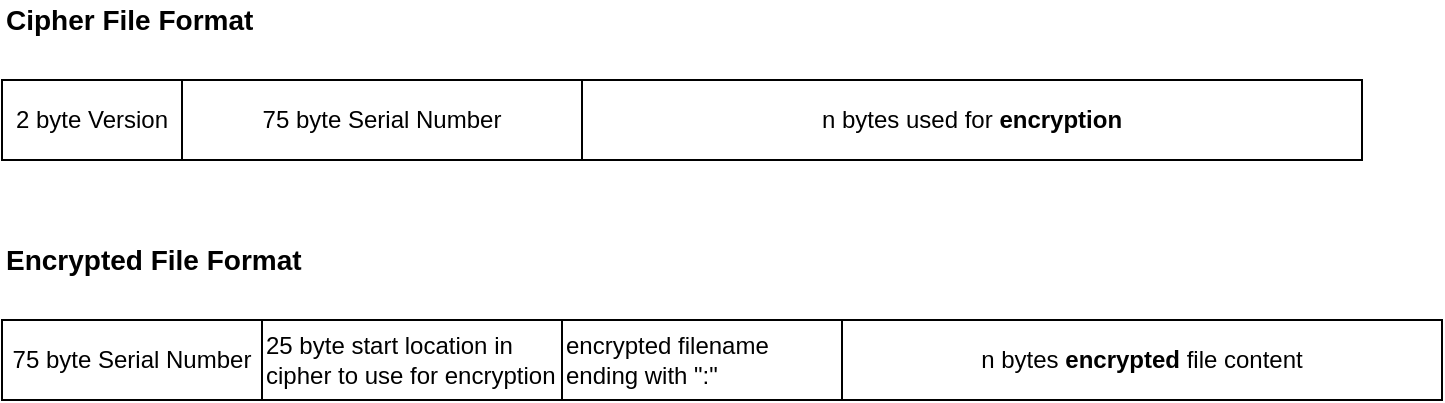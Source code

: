 <mxfile version="14.5.1" type="device" pages="4"><diagram id="2DZbRWboWBDO5eSG2Icp" name="File Formats"><mxGraphModel dx="1086" dy="806" grid="1" gridSize="10" guides="1" tooltips="1" connect="1" arrows="1" fold="1" page="1" pageScale="1" pageWidth="850" pageHeight="1100" math="0" shadow="0"><root><mxCell id="0"/><mxCell id="1" parent="0"/><mxCell id="Fi3KRjxijoQXGv4g5cyP-1" value="2 byte Version" style="rounded=0;whiteSpace=wrap;html=1;" parent="1" vertex="1"><mxGeometry x="80" y="200" width="90" height="40" as="geometry"/></mxCell><mxCell id="Fi3KRjxijoQXGv4g5cyP-2" value="Cipher File Format" style="text;html=1;strokeColor=none;fillColor=none;align=left;verticalAlign=middle;whiteSpace=wrap;rounded=0;fontSize=14;fontStyle=1" parent="1" vertex="1"><mxGeometry x="80" y="160" width="150" height="20" as="geometry"/></mxCell><mxCell id="Fi3KRjxijoQXGv4g5cyP-3" value="75 byte Serial Number" style="rounded=0;whiteSpace=wrap;html=1;" parent="1" vertex="1"><mxGeometry x="170" y="200" width="200" height="40" as="geometry"/></mxCell><mxCell id="Fi3KRjxijoQXGv4g5cyP-4" value="n bytes used for &lt;b&gt;encryption&lt;/b&gt;" style="rounded=0;whiteSpace=wrap;html=1;" parent="1" vertex="1"><mxGeometry x="370" y="200" width="390" height="40" as="geometry"/></mxCell><mxCell id="Fi3KRjxijoQXGv4g5cyP-5" value="Encrypted File Format" style="text;html=1;strokeColor=none;fillColor=none;align=left;verticalAlign=middle;whiteSpace=wrap;rounded=0;fontSize=14;fontStyle=1" parent="1" vertex="1"><mxGeometry x="80" y="280" width="230" height="20" as="geometry"/></mxCell><mxCell id="Fi3KRjxijoQXGv4g5cyP-6" value="25 byte start location in cipher to use for encryption" style="rounded=0;whiteSpace=wrap;html=1;align=left;" parent="1" vertex="1"><mxGeometry x="210" y="320" width="150" height="40" as="geometry"/></mxCell><mxCell id="Fi3KRjxijoQXGv4g5cyP-7" value="75 byte Serial Number" style="rounded=0;whiteSpace=wrap;html=1;" parent="1" vertex="1"><mxGeometry x="80" y="320" width="130" height="40" as="geometry"/></mxCell><mxCell id="Fi3KRjxijoQXGv4g5cyP-8" value="encrypted filename ending with &quot;:&quot;" style="rounded=0;whiteSpace=wrap;html=1;align=left;" parent="1" vertex="1"><mxGeometry x="360" y="320" width="140" height="40" as="geometry"/></mxCell><mxCell id="Fi3KRjxijoQXGv4g5cyP-9" value="n bytes &lt;b&gt;encrypted &lt;/b&gt;file content" style="rounded=0;whiteSpace=wrap;html=1;align=center;" parent="1" vertex="1"><mxGeometry x="500" y="320" width="300" height="40" as="geometry"/></mxCell></root></mxGraphModel></diagram><diagram id="R-HjyO-diuLdx9sOW543" name="Workflows"><mxGraphModel dx="1086" dy="806" grid="1" gridSize="10" guides="1" tooltips="1" connect="1" arrows="1" fold="1" page="1" pageScale="1" pageWidth="850" pageHeight="1100" math="0" shadow="0"><root><mxCell id="Gy7ptJ0BnjjfrX0F_j3G-0"/><mxCell id="Gy7ptJ0BnjjfrX0F_j3G-1" parent="Gy7ptJ0BnjjfrX0F_j3G-0"/><mxCell id="Gy7ptJ0BnjjfrX0F_j3G-3" value="Start" style="strokeWidth=2;html=1;shape=mxgraph.flowchart.start_1;whiteSpace=wrap;" parent="Gy7ptJ0BnjjfrX0F_j3G-1" vertex="1"><mxGeometry x="40" y="40" width="100" height="60" as="geometry"/></mxCell><mxCell id="Gy7ptJ0BnjjfrX0F_j3G-4" value="Radio Button Selection" style="rounded=1;whiteSpace=wrap;html=1;absoluteArcSize=1;arcSize=14;strokeWidth=2;" parent="Gy7ptJ0BnjjfrX0F_j3G-1" vertex="1"><mxGeometry x="410" y="20" width="100" height="100" as="geometry"/></mxCell><mxCell id="Gy7ptJ0BnjjfrX0F_j3G-6" value="" style="endArrow=classic;html=1;exitX=0.5;exitY=1;exitDx=0;exitDy=0;" parent="Gy7ptJ0BnjjfrX0F_j3G-1" source="Gy7ptJ0BnjjfrX0F_j3G-4" edge="1"><mxGeometry width="50" height="50" relative="1" as="geometry"><mxPoint x="470" y="210" as="sourcePoint"/><mxPoint x="160" y="180" as="targetPoint"/><Array as="points"><mxPoint x="460" y="140"/><mxPoint x="160" y="140"/></Array></mxGeometry></mxCell><mxCell id="Gy7ptJ0BnjjfrX0F_j3G-8" value="" style="endArrow=classic;html=1;exitX=0.5;exitY=1;exitDx=0;exitDy=0;" parent="Gy7ptJ0BnjjfrX0F_j3G-1" source="Gy7ptJ0BnjjfrX0F_j3G-4" edge="1"><mxGeometry width="50" height="50" relative="1" as="geometry"><mxPoint x="470" y="250" as="sourcePoint"/><mxPoint x="740" y="180" as="targetPoint"/><Array as="points"><mxPoint x="460" y="140"/><mxPoint x="740" y="140"/></Array></mxGeometry></mxCell><mxCell id="Gy7ptJ0BnjjfrX0F_j3G-9" value="" style="endArrow=classic;html=1;" parent="Gy7ptJ0BnjjfrX0F_j3G-1" edge="1"><mxGeometry width="50" height="50" relative="1" as="geometry"><mxPoint x="460" y="120" as="sourcePoint"/><mxPoint x="460" y="180" as="targetPoint"/></mxGeometry></mxCell><mxCell id="-InQTzKKQfJBZE5_yOIS-1" value="Auto Generate Cipher" style="text;html=1;strokeColor=none;fillColor=none;align=center;verticalAlign=middle;whiteSpace=wrap;rounded=0;" parent="Gy7ptJ0BnjjfrX0F_j3G-1" vertex="1"><mxGeometry x="110" y="180" width="120" height="20" as="geometry"/></mxCell><mxCell id="-InQTzKKQfJBZE5_yOIS-2" value="Use Existing Cipher" style="text;html=1;strokeColor=none;fillColor=none;align=center;verticalAlign=middle;whiteSpace=wrap;rounded=0;" parent="Gy7ptJ0BnjjfrX0F_j3G-1" vertex="1"><mxGeometry x="400" y="180" width="120" height="20" as="geometry"/></mxCell><mxCell id="-InQTzKKQfJBZE5_yOIS-3" value="Create New Cipher" style="text;html=1;strokeColor=none;fillColor=none;align=center;verticalAlign=middle;whiteSpace=wrap;rounded=0;" parent="Gy7ptJ0BnjjfrX0F_j3G-1" vertex="1"><mxGeometry x="680" y="180" width="120" height="20" as="geometry"/></mxCell><mxCell id="-InQTzKKQfJBZE5_yOIS-4" value="" style="endArrow=classic;html=1;entryX=0;entryY=0.5;entryDx=0;entryDy=0;exitX=1;exitY=0.5;exitDx=0;exitDy=0;exitPerimeter=0;" parent="Gy7ptJ0BnjjfrX0F_j3G-1" source="Gy7ptJ0BnjjfrX0F_j3G-3" target="Gy7ptJ0BnjjfrX0F_j3G-4" edge="1"><mxGeometry width="50" height="50" relative="1" as="geometry"><mxPoint x="160" y="90" as="sourcePoint"/><mxPoint x="210" y="40" as="targetPoint"/></mxGeometry></mxCell><mxCell id="-InQTzKKQfJBZE5_yOIS-5" value="Input:" style="text;html=1;strokeColor=none;fillColor=none;align=center;verticalAlign=middle;whiteSpace=wrap;rounded=0;" parent="Gy7ptJ0BnjjfrX0F_j3G-1" vertex="1"><mxGeometry x="90" y="200" width="40" height="20" as="geometry"/></mxCell><mxCell id="-InQTzKKQfJBZE5_yOIS-6" value="Select File to encrypt" style="text;html=1;strokeColor=none;fillColor=none;align=center;verticalAlign=middle;whiteSpace=wrap;rounded=0;" parent="Gy7ptJ0BnjjfrX0F_j3G-1" vertex="1"><mxGeometry x="100" y="220" width="160" height="20" as="geometry"/></mxCell><mxCell id="-InQTzKKQfJBZE5_yOIS-7" value="Allow Cipher Serial Number input" style="text;html=1;strokeColor=none;fillColor=none;align=center;verticalAlign=middle;whiteSpace=wrap;rounded=0;" parent="Gy7ptJ0BnjjfrX0F_j3G-1" vertex="1"><mxGeometry x="115" y="260" width="195" height="20" as="geometry"/></mxCell><mxCell id="-InQTzKKQfJBZE5_yOIS-8" value="Process:" style="text;html=1;strokeColor=none;fillColor=none;align=center;verticalAlign=middle;whiteSpace=wrap;rounded=0;" parent="Gy7ptJ0BnjjfrX0F_j3G-1" vertex="1"><mxGeometry x="90" y="340" width="50" height="20" as="geometry"/></mxCell><mxCell id="-InQTzKKQfJBZE5_yOIS-9" value="Click Encrypt" style="text;html=1;strokeColor=none;fillColor=none;align=center;verticalAlign=middle;whiteSpace=wrap;rounded=0;" parent="Gy7ptJ0BnjjfrX0F_j3G-1" vertex="1"><mxGeometry x="120" y="370" width="100" height="20" as="geometry"/></mxCell><mxCell id="-InQTzKKQfJBZE5_yOIS-10" value="Load default cipher serial number" style="text;html=1;strokeColor=none;fillColor=none;align=center;verticalAlign=middle;whiteSpace=wrap;rounded=0;" parent="Gy7ptJ0BnjjfrX0F_j3G-1" vertex="1"><mxGeometry x="107.5" y="240" width="210" height="20" as="geometry"/></mxCell><mxCell id="-InQTzKKQfJBZE5_yOIS-12" value="Generate Cipher using input serial number" style="text;html=1;strokeColor=none;fillColor=none;align=center;verticalAlign=middle;whiteSpace=wrap;rounded=0;" parent="Gy7ptJ0BnjjfrX0F_j3G-1" vertex="1"><mxGeometry x="130" y="400" width="240" height="20" as="geometry"/></mxCell><mxCell id="-InQTzKKQfJBZE5_yOIS-13" value="Encrypt loaded file and loadeed cipher" style="text;html=1;strokeColor=none;fillColor=none;align=center;verticalAlign=middle;whiteSpace=wrap;rounded=0;" parent="Gy7ptJ0BnjjfrX0F_j3G-1" vertex="1"><mxGeometry x="380" y="380" width="210" height="20" as="geometry"/></mxCell><mxCell id="-InQTzKKQfJBZE5_yOIS-14" value="Load user selected file to encrypt" style="text;html=1;strokeColor=none;fillColor=none;align=center;verticalAlign=middle;whiteSpace=wrap;rounded=0;" parent="Gy7ptJ0BnjjfrX0F_j3G-1" vertex="1"><mxGeometry x="110" y="280" width="210" height="20" as="geometry"/></mxCell><mxCell id="-InQTzKKQfJBZE5_yOIS-16" value="Input:" style="text;html=1;strokeColor=none;fillColor=none;align=center;verticalAlign=middle;whiteSpace=wrap;rounded=0;" parent="Gy7ptJ0BnjjfrX0F_j3G-1" vertex="1"><mxGeometry x="360" y="200" width="40" height="20" as="geometry"/></mxCell><mxCell id="-InQTzKKQfJBZE5_yOIS-17" value="Select File to encrypt" style="text;html=1;strokeColor=none;fillColor=none;align=center;verticalAlign=middle;whiteSpace=wrap;rounded=0;" parent="Gy7ptJ0BnjjfrX0F_j3G-1" vertex="1"><mxGeometry x="360" y="220" width="160" height="20" as="geometry"/></mxCell><mxCell id="-InQTzKKQfJBZE5_yOIS-18" value="Select Cipher File" style="text;html=1;strokeColor=none;fillColor=none;align=center;verticalAlign=middle;whiteSpace=wrap;rounded=0;" parent="Gy7ptJ0BnjjfrX0F_j3G-1" vertex="1"><mxGeometry x="350" y="240" width="160" height="20" as="geometry"/></mxCell><mxCell id="-InQTzKKQfJBZE5_yOIS-19" value="Disable Cipher Serial Number input" style="text;html=1;strokeColor=none;fillColor=none;align=center;verticalAlign=middle;whiteSpace=wrap;rounded=0;" parent="Gy7ptJ0BnjjfrX0F_j3G-1" vertex="1"><mxGeometry x="380" y="260" width="195" height="20" as="geometry"/></mxCell><mxCell id="-InQTzKKQfJBZE5_yOIS-20" value="Disable cipher file input" style="text;html=1;strokeColor=none;fillColor=none;align=center;verticalAlign=middle;whiteSpace=wrap;rounded=0;" parent="Gy7ptJ0BnjjfrX0F_j3G-1" vertex="1"><mxGeometry x="110" y="300" width="160" height="20" as="geometry"/></mxCell><mxCell id="-InQTzKKQfJBZE5_yOIS-21" style="edgeStyle=orthogonalEdgeStyle;rounded=0;orthogonalLoop=1;jettySize=auto;html=1;exitX=0.5;exitY=1;exitDx=0;exitDy=0;" parent="Gy7ptJ0BnjjfrX0F_j3G-1" source="-InQTzKKQfJBZE5_yOIS-19" target="-InQTzKKQfJBZE5_yOIS-19" edge="1"><mxGeometry relative="1" as="geometry"/></mxCell><mxCell id="-InQTzKKQfJBZE5_yOIS-22" value="Process:" style="text;html=1;strokeColor=none;fillColor=none;align=center;verticalAlign=middle;whiteSpace=wrap;rounded=0;" parent="Gy7ptJ0BnjjfrX0F_j3G-1" vertex="1"><mxGeometry x="360" y="340" width="50" height="20" as="geometry"/></mxCell><mxCell id="-InQTzKKQfJBZE5_yOIS-23" value="Click Encrypt" style="text;html=1;strokeColor=none;fillColor=none;align=center;verticalAlign=middle;whiteSpace=wrap;rounded=0;" parent="Gy7ptJ0BnjjfrX0F_j3G-1" vertex="1"><mxGeometry x="370" y="360" width="100" height="20" as="geometry"/></mxCell></root></mxGraphModel></diagram><diagram id="o7DHede-1EwsQdL_hoSG" name="Hub"><mxGraphModel dx="1086" dy="806" grid="1" gridSize="10" guides="1" tooltips="1" connect="1" arrows="1" fold="1" page="1" pageScale="1" pageWidth="850" pageHeight="1100" math="0" shadow="0"><root><mxCell id="KrXtpeVbnLyauEv4YHDr-0"/><mxCell id="KrXtpeVbnLyauEv4YHDr-1" parent="KrXtpeVbnLyauEv4YHDr-0"/><mxCell id="KrXtpeVbnLyauEv4YHDr-6" value="AWS Cloud" style="points=[[0,0],[0.25,0],[0.5,0],[0.75,0],[1,0],[1,0.25],[1,0.5],[1,0.75],[1,1],[0.75,1],[0.5,1],[0.25,1],[0,1],[0,0.75],[0,0.5],[0,0.25]];outlineConnect=0;gradientColor=none;html=1;whiteSpace=wrap;fontSize=12;fontStyle=0;shape=mxgraph.aws4.group;grIcon=mxgraph.aws4.group_aws_cloud_alt;strokeColor=#232F3E;fillColor=none;verticalAlign=top;align=left;spacingLeft=30;fontColor=#232F3E;dashed=0;" parent="KrXtpeVbnLyauEv4YHDr-1" vertex="1"><mxGeometry x="220" y="90" width="500" height="280" as="geometry"/></mxCell><mxCell id="KrXtpeVbnLyauEv4YHDr-2" value="Cipher Hub" style="rounded=1;whiteSpace=wrap;html=1;" parent="KrXtpeVbnLyauEv4YHDr-1" vertex="1"><mxGeometry x="335" y="130" width="110" height="80" as="geometry"/></mxCell><mxCell id="KrXtpeVbnLyauEv4YHDr-7" value="User Console" style="rounded=1;whiteSpace=wrap;html=1;" parent="KrXtpeVbnLyauEv4YHDr-1" vertex="1"><mxGeometry x="340" y="450" width="110" height="60" as="geometry"/></mxCell><mxCell id="KrXtpeVbnLyauEv4YHDr-8" value="Move Cipher Gen Feature to the Hub" style="text;html=1;strokeColor=none;fillColor=none;align=center;verticalAlign=middle;whiteSpace=wrap;rounded=0;" parent="KrXtpeVbnLyauEv4YHDr-1" vertex="1"><mxGeometry x="210" y="520" width="210" height="20" as="geometry"/></mxCell><mxCell id="KrXtpeVbnLyauEv4YHDr-9" value="Cipher DB" style="shape=cylinder3;whiteSpace=wrap;html=1;boundedLbl=1;backgroundOutline=1;size=15;" parent="KrXtpeVbnLyauEv4YHDr-1" vertex="1"><mxGeometry x="580" y="130" width="60" height="80" as="geometry"/></mxCell><mxCell id="KrXtpeVbnLyauEv4YHDr-10" value="" style="endArrow=classic;startArrow=classic;html=1;entryX=0;entryY=0.5;entryDx=0;entryDy=0;entryPerimeter=0;" parent="KrXtpeVbnLyauEv4YHDr-1" source="KrXtpeVbnLyauEv4YHDr-2" target="KrXtpeVbnLyauEv4YHDr-9" edge="1"><mxGeometry width="50" height="50" relative="1" as="geometry"><mxPoint x="510" y="230" as="sourcePoint"/><mxPoint x="560" y="180" as="targetPoint"/></mxGeometry></mxCell><mxCell id="KrXtpeVbnLyauEv4YHDr-11" value="Contains Ciphers or path to file" style="text;html=1;strokeColor=none;fillColor=none;align=center;verticalAlign=middle;whiteSpace=wrap;rounded=0;" parent="KrXtpeVbnLyauEv4YHDr-1" vertex="1"><mxGeometry x="530" y="230" width="170" height="20" as="geometry"/></mxCell><mxCell id="SblYp57VlMkHw1SG3vmH-0" value="" style="endArrow=classic;html=1;entryX=0.75;entryY=1;entryDx=0;entryDy=0;" parent="KrXtpeVbnLyauEv4YHDr-1" target="KrXtpeVbnLyauEv4YHDr-2" edge="1"><mxGeometry width="50" height="50" relative="1" as="geometry"><mxPoint x="420" y="446" as="sourcePoint"/><mxPoint x="380" y="210" as="targetPoint"/></mxGeometry></mxCell><mxCell id="SblYp57VlMkHw1SG3vmH-3" value="POST cipher&lt;br&gt;POST Cipher Notification Update&lt;br&gt;" style="edgeLabel;html=1;align=center;verticalAlign=middle;resizable=0;points=[];" parent="SblYp57VlMkHw1SG3vmH-0" vertex="1" connectable="0"><mxGeometry x="-0.178" y="1" relative="1" as="geometry"><mxPoint x="42.03" y="50.98" as="offset"/></mxGeometry></mxCell><mxCell id="SblYp57VlMkHw1SG3vmH-1" value="" style="endArrow=classic;html=1;exitX=0.25;exitY=1;exitDx=0;exitDy=0;entryX=0.25;entryY=0;entryDx=0;entryDy=0;" parent="KrXtpeVbnLyauEv4YHDr-1" source="KrXtpeVbnLyauEv4YHDr-2" target="KrXtpeVbnLyauEv4YHDr-7" edge="1"><mxGeometry width="50" height="50" relative="1" as="geometry"><mxPoint x="400" y="440" as="sourcePoint"/><mxPoint x="450" y="390" as="targetPoint"/></mxGeometry></mxCell><mxCell id="SblYp57VlMkHw1SG3vmH-2" value="GET Cipher&lt;br&gt;GET Cipher List&lt;br&gt;GET Notifications" style="edgeLabel;html=1;align=center;verticalAlign=middle;resizable=0;points=[];" parent="SblYp57VlMkHw1SG3vmH-1" vertex="1" connectable="0"><mxGeometry x="0.158" y="-1" relative="1" as="geometry"><mxPoint y="61" as="offset"/></mxGeometry></mxCell></root></mxGraphModel></diagram><diagram id="QWNtK9JhQM8AzktTb61D" name="SendCipher"><mxGraphModel dx="1086" dy="806" grid="1" gridSize="10" guides="1" tooltips="1" connect="1" arrows="1" fold="1" page="1" pageScale="1" pageWidth="850" pageHeight="1100" math="0" shadow="0"><root><mxCell id="lQG2P3DyqdnRvv9siwkj-0"/><mxCell id="lQG2P3DyqdnRvv9siwkj-1" parent="lQG2P3DyqdnRvv9siwkj-0"/><mxCell id="lQG2P3DyqdnRvv9siwkj-3" value="Quantum Console Receiver" style="shape=umlLifeline;perimeter=lifelinePerimeter;whiteSpace=wrap;html=1;container=1;collapsible=0;recursiveResize=0;outlineConnect=0;rounded=1;shadow=0;comic=0;labelBackgroundColor=none;strokeWidth=1;fontFamily=Verdana;fontSize=12;align=center;" vertex="1" parent="lQG2P3DyqdnRvv9siwkj-1"><mxGeometry x="220" y="150" width="100" height="580" as="geometry"/></mxCell><mxCell id="lQG2P3DyqdnRvv9siwkj-4" value="" style="html=1;points=[];perimeter=orthogonalPerimeter;rounded=0;shadow=0;comic=0;labelBackgroundColor=none;strokeWidth=1;fontFamily=Verdana;fontSize=12;align=center;" vertex="1" parent="lQG2P3DyqdnRvv9siwkj-3"><mxGeometry x="45" y="80" width="10" height="340" as="geometry"/></mxCell><mxCell id="lQG2P3DyqdnRvv9siwkj-42" value="&lt;font style=&quot;font-size: 12px&quot;&gt;POST GetNotifications&lt;/font&gt;" style="html=1;verticalAlign=bottom;endArrow=block;" edge="1" parent="lQG2P3DyqdnRvv9siwkj-3" target="lQG2P3DyqdnRvv9siwkj-5"><mxGeometry width="80" relative="1" as="geometry"><mxPoint x="60" y="170" as="sourcePoint"/><mxPoint x="140" y="170" as="targetPoint"/></mxGeometry></mxCell><mxCell id="lQG2P3DyqdnRvv9siwkj-47" value="&lt;font style=&quot;font-size: 12px&quot;&gt;Return Cipher&lt;/font&gt;" style="html=1;verticalAlign=bottom;endArrow=open;dashed=1;endSize=8;" edge="1" parent="lQG2P3DyqdnRvv9siwkj-3" source="lQG2P3DyqdnRvv9siwkj-5"><mxGeometry relative="1" as="geometry"><mxPoint x="140" y="290" as="sourcePoint"/><mxPoint x="60" y="290" as="targetPoint"/></mxGeometry></mxCell><mxCell id="lQG2P3DyqdnRvv9siwkj-5" value="Quantum Hub" style="shape=umlLifeline;perimeter=lifelinePerimeter;whiteSpace=wrap;html=1;container=1;collapsible=0;recursiveResize=0;outlineConnect=0;rounded=1;shadow=0;comic=0;labelBackgroundColor=none;strokeWidth=1;fontFamily=Verdana;fontSize=12;align=center;" vertex="1" parent="lQG2P3DyqdnRvv9siwkj-1"><mxGeometry x="380" y="150" width="100" height="580" as="geometry"/></mxCell><mxCell id="lQG2P3DyqdnRvv9siwkj-6" value="" style="html=1;points=[];perimeter=orthogonalPerimeter;rounded=0;shadow=0;comic=0;labelBackgroundColor=none;strokeWidth=1;fontFamily=Verdana;fontSize=12;align=center;" vertex="1" parent="lQG2P3DyqdnRvv9siwkj-5"><mxGeometry x="45" y="80" width="10" height="340" as="geometry"/></mxCell><mxCell id="lQG2P3DyqdnRvv9siwkj-48" value="&lt;font style=&quot;font-size: 12px&quot;&gt;Deny: Save Status&lt;/font&gt;" style="html=1;verticalAlign=bottom;endArrow=block;" edge="1" parent="lQG2P3DyqdnRvv9siwkj-5" target="lQG2P3DyqdnRvv9siwkj-7"><mxGeometry width="80" relative="1" as="geometry"><mxPoint x="60" y="310" as="sourcePoint"/><mxPoint x="140" y="310" as="targetPoint"/></mxGeometry></mxCell><mxCell id="lQG2P3DyqdnRvv9siwkj-7" value="Database" style="shape=umlLifeline;perimeter=lifelinePerimeter;whiteSpace=wrap;html=1;container=1;collapsible=0;recursiveResize=0;outlineConnect=0;rounded=1;shadow=0;comic=0;labelBackgroundColor=none;strokeWidth=1;fontFamily=Verdana;fontSize=12;align=center;" vertex="1" parent="lQG2P3DyqdnRvv9siwkj-1"><mxGeometry x="520" y="150" width="100" height="580" as="geometry"/></mxCell><mxCell id="lQG2P3DyqdnRvv9siwkj-11" value="Quantun Console Sender" style="shape=umlLifeline;perimeter=lifelinePerimeter;whiteSpace=wrap;html=1;container=1;collapsible=0;recursiveResize=0;outlineConnect=0;rounded=1;shadow=0;comic=0;labelBackgroundColor=none;strokeWidth=1;fontFamily=Verdana;fontSize=12;align=center;" vertex="1" parent="lQG2P3DyqdnRvv9siwkj-1"><mxGeometry x="80" y="150" width="100" height="580" as="geometry"/></mxCell><mxCell id="lQG2P3DyqdnRvv9siwkj-12" value="" style="html=1;points=[];perimeter=orthogonalPerimeter;rounded=0;shadow=0;comic=0;labelBackgroundColor=none;strokeWidth=1;fontFamily=Verdana;fontSize=12;align=center;" vertex="1" parent="lQG2P3DyqdnRvv9siwkj-11"><mxGeometry x="45" y="80" width="10" height="340" as="geometry"/></mxCell><mxCell id="lQG2P3DyqdnRvv9siwkj-13" value="" style="html=1;points=[];perimeter=orthogonalPerimeter;rounded=0;shadow=0;comic=0;labelBackgroundColor=none;strokeWidth=1;fontFamily=Verdana;fontSize=12;align=center;" vertex="1" parent="lQG2P3DyqdnRvv9siwkj-1"><mxGeometry x="565" y="230" width="10" height="340" as="geometry"/></mxCell><mxCell id="lQG2P3DyqdnRvv9siwkj-20" value="" style="html=1;points=[];perimeter=orthogonalPerimeter;rounded=0;shadow=0;comic=0;labelBackgroundColor=none;strokeColor=#000000;strokeWidth=1;fillColor=#FFFFFF;fontFamily=Verdana;fontSize=12;fontColor=#000000;align=center;" vertex="1" parent="lQG2P3DyqdnRvv9siwkj-1"><mxGeometry x="985" y="530" width="10" height="30" as="geometry"/></mxCell><mxCell id="lQG2P3DyqdnRvv9siwkj-26" value="POST SendCipher" style="html=1;verticalAlign=bottom;endArrow=block;labelBackgroundColor=none;fontFamily=Verdana;fontSize=12;edgeStyle=elbowEdgeStyle;elbow=vertical;" edge="1" parent="lQG2P3DyqdnRvv9siwkj-1" source="lQG2P3DyqdnRvv9siwkj-12" target="lQG2P3DyqdnRvv9siwkj-5"><mxGeometry x="0.46" relative="1" as="geometry"><mxPoint x="200" y="260" as="sourcePoint"/><Array as="points"><mxPoint x="330" y="260"/></Array><mxPoint as="offset"/></mxGeometry></mxCell><mxCell id="lQG2P3DyqdnRvv9siwkj-41" value="&lt;font style=&quot;font-size: 12px&quot;&gt;Save Send Request&lt;/font&gt;" style="html=1;verticalAlign=bottom;endArrow=block;" edge="1" parent="lQG2P3DyqdnRvv9siwkj-1" target="lQG2P3DyqdnRvv9siwkj-7"><mxGeometry width="80" relative="1" as="geometry"><mxPoint x="435" y="290" as="sourcePoint"/><mxPoint x="515" y="290" as="targetPoint"/></mxGeometry></mxCell><mxCell id="lQG2P3DyqdnRvv9siwkj-43" value="&lt;font style=&quot;font-size: 12px&quot;&gt;Return Notifications List&lt;/font&gt;" style="html=1;verticalAlign=bottom;endArrow=open;dashed=1;endSize=8;" edge="1" parent="lQG2P3DyqdnRvv9siwkj-1" source="lQG2P3DyqdnRvv9siwkj-5"><mxGeometry relative="1" as="geometry"><mxPoint x="360" y="360" as="sourcePoint"/><mxPoint x="280" y="360" as="targetPoint"/></mxGeometry></mxCell><mxCell id="lQG2P3DyqdnRvv9siwkj-44" value="&lt;font style=&quot;font-size: 12px&quot;&gt;Get Notifications&lt;/font&gt;" style="html=1;verticalAlign=bottom;endArrow=block;" edge="1" parent="lQG2P3DyqdnRvv9siwkj-1" target="lQG2P3DyqdnRvv9siwkj-13"><mxGeometry width="80" relative="1" as="geometry"><mxPoint x="440" y="340" as="sourcePoint"/><mxPoint x="520" y="340" as="targetPoint"/></mxGeometry></mxCell><mxCell id="lQG2P3DyqdnRvv9siwkj-45" value="&lt;font style=&quot;font-size: 12px&quot;&gt;POST AcceptDenyCipher&lt;/font&gt;" style="html=1;verticalAlign=bottom;endArrow=block;" edge="1" parent="lQG2P3DyqdnRvv9siwkj-1" target="lQG2P3DyqdnRvv9siwkj-5"><mxGeometry width="80" relative="1" as="geometry"><mxPoint x="280" y="400" as="sourcePoint"/><mxPoint x="360" y="400" as="targetPoint"/></mxGeometry></mxCell><mxCell id="lQG2P3DyqdnRvv9siwkj-46" value="&lt;font style=&quot;font-size: 12px&quot;&gt;Accept: Get Cipher&lt;/font&gt;" style="html=1;verticalAlign=bottom;endArrow=block;" edge="1" parent="lQG2P3DyqdnRvv9siwkj-1" target="lQG2P3DyqdnRvv9siwkj-7"><mxGeometry width="80" relative="1" as="geometry"><mxPoint x="440" y="420" as="sourcePoint"/><mxPoint x="520" y="420" as="targetPoint"/></mxGeometry></mxCell><mxCell id="lQG2P3DyqdnRvv9siwkj-49" value="&lt;font style=&quot;font-size: 12px&quot;&gt;Notify Sender of Accept|Deny&lt;/font&gt;" style="html=1;verticalAlign=bottom;endArrow=open;dashed=1;endSize=8;" edge="1" parent="lQG2P3DyqdnRvv9siwkj-1" source="lQG2P3DyqdnRvv9siwkj-5" target="lQG2P3DyqdnRvv9siwkj-11"><mxGeometry relative="1" as="geometry"><mxPoint x="360" y="480" as="sourcePoint"/><mxPoint x="280" y="480" as="targetPoint"/><Array as="points"><mxPoint x="240" y="480"/></Array></mxGeometry></mxCell><mxCell id="lQG2P3DyqdnRvv9siwkj-50" value="&lt;font style=&quot;font-size: 20px&quot;&gt;Sequence for Send Cipher and Accept|Deny by Receiver&lt;/font&gt;" style="text;html=1;strokeColor=none;fillColor=none;align=center;verticalAlign=middle;whiteSpace=wrap;rounded=0;" vertex="1" parent="lQG2P3DyqdnRvv9siwkj-1"><mxGeometry x="85" y="30" width="515" height="60" as="geometry"/></mxCell></root></mxGraphModel></diagram></mxfile>